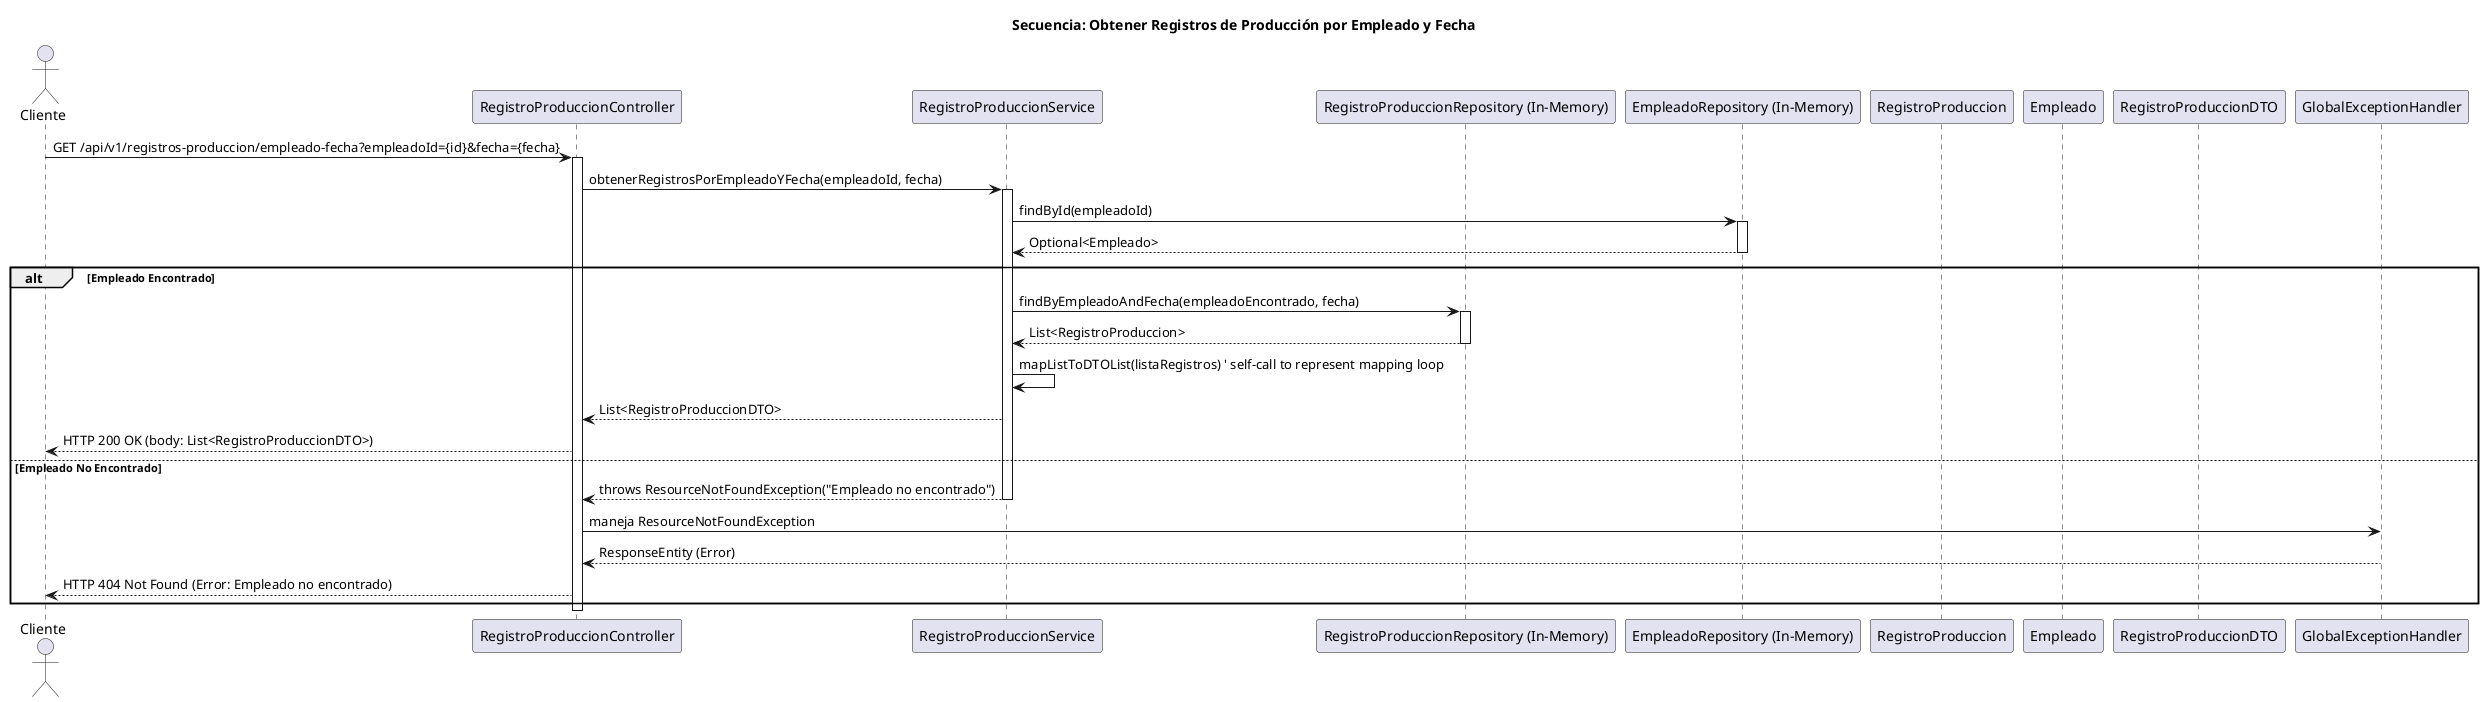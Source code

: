 @startuml sequence_registro_produccion_por_empleado_y_fecha
title Secuencia: Obtener Registros de Producción por Empleado y Fecha

actor Cliente as User
participant "RegistroProduccionController" as Ctrl
participant "RegistroProduccionService" as Srv
participant "RegistroProduccionRepository (In-Memory)" as RepoProd
participant "EmpleadoRepository (In-Memory)" as RepoEmp
participant "RegistroProduccion" as ModelProd
participant "Empleado" as ModelEmp
participant "RegistroProduccionDTO" as DTOProd

User -> Ctrl : GET /api/v1/registros-produccion/empleado-fecha?empleadoId={id}&fecha={fecha}
activate Ctrl
Ctrl -> Srv : obtenerRegistrosPorEmpleadoYFecha(empleadoId, fecha)
activate Srv

Srv -> RepoEmp : findById(empleadoId)
activate RepoEmp
RepoEmp --> Srv : Optional<Empleado>
deactivate RepoEmp

alt Empleado Encontrado
    Srv -> RepoProd : findByEmpleadoAndFecha(empleadoEncontrado, fecha)
    activate RepoProd
    RepoProd --> Srv : List<RegistroProduccion>
    deactivate RepoProd
    Srv -> Srv : mapListToDTOList(listaRegistros) ' self-call to represent mapping loop
    Srv --> Ctrl : List<RegistroProduccionDTO>
    Ctrl --> User : HTTP 200 OK (body: List<RegistroProduccionDTO>)
else Empleado No Encontrado
    Srv --> Ctrl : throws ResourceNotFoundException("Empleado no encontrado")
    deactivate Srv
    Ctrl -> GlobalExceptionHandler : maneja ResourceNotFoundException
    GlobalExceptionHandler --> Ctrl : ResponseEntity (Error)
    Ctrl --> User : HTTP 404 Not Found (Error: Empleado no encontrado)
end
deactivate Ctrl
@enduml
